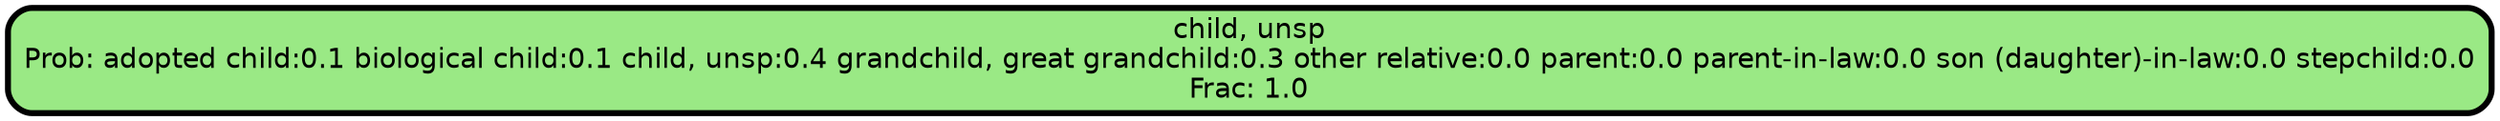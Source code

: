 graph Tree {
node [shape=box, style="filled, rounded",color="black",penwidth="3",fontcolor="black",                 fontname=helvetica] ;
graph [ranksep="0 equally", splines=straight,                 bgcolor=transparent, dpi=200] ;
edge [fontname=helvetica, color=black] ;
0 [label="child, unsp
Prob: adopted child:0.1 biological child:0.1 child, unsp:0.4 grandchild, great grandchild:0.3 other relative:0.0 parent:0.0 parent-in-law:0.0 son (daughter)-in-law:0.0 stepchild:0.0
Frac: 1.0", fillcolor="#9ae985"] ;
{rank = same;}}